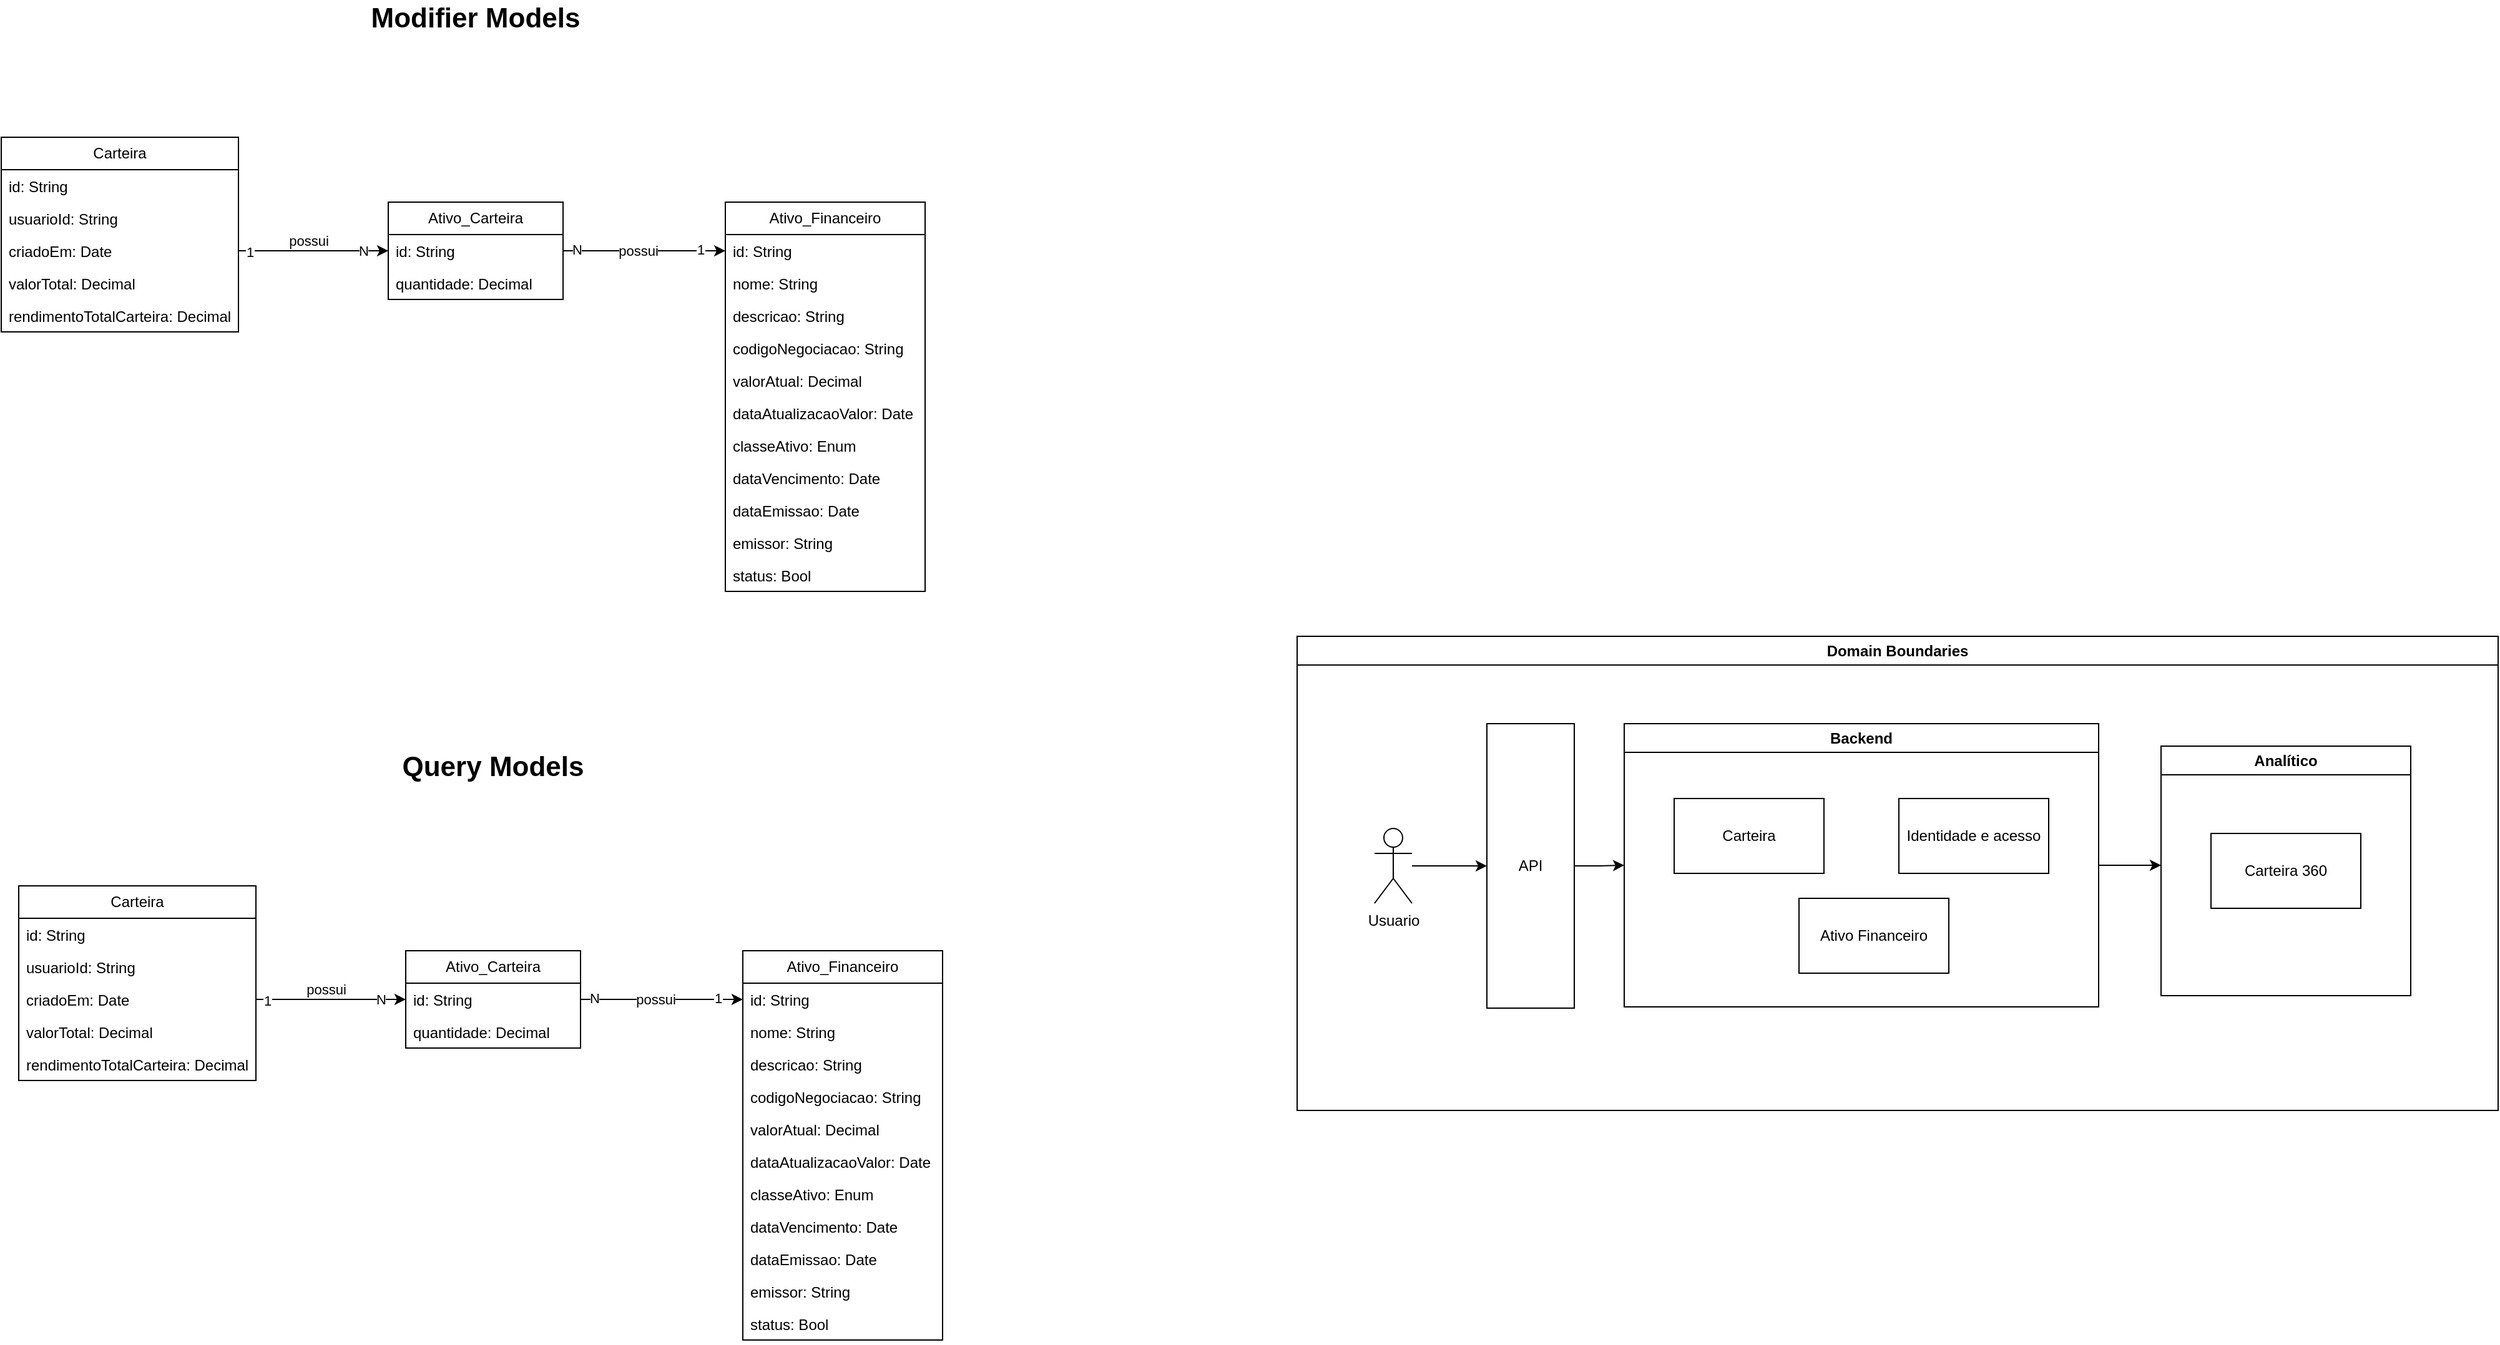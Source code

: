 <mxfile version="21.6.8" type="device">
  <diagram id="C5RBs43oDa-KdzZeNtuy" name="Page-1">
    <mxGraphModel dx="1056" dy="1093" grid="1" gridSize="10" guides="1" tooltips="1" connect="1" arrows="1" fold="1" page="1" pageScale="1" pageWidth="2336" pageHeight="1654" math="0" shadow="0">
      <root>
        <mxCell id="WIyWlLk6GJQsqaUBKTNV-0" />
        <mxCell id="WIyWlLk6GJQsqaUBKTNV-1" parent="WIyWlLk6GJQsqaUBKTNV-0" />
        <mxCell id="2Ew-MWj1y7FugLLGjMzD-11" value="Carteira" style="swimlane;fontStyle=0;childLayout=stackLayout;horizontal=1;startSize=26;fillColor=none;horizontalStack=0;resizeParent=1;resizeParentMax=0;resizeLast=0;collapsible=1;marginBottom=0;whiteSpace=wrap;html=1;" parent="WIyWlLk6GJQsqaUBKTNV-1" vertex="1">
          <mxGeometry x="30" y="150" width="190" height="156" as="geometry" />
        </mxCell>
        <mxCell id="2Ew-MWj1y7FugLLGjMzD-12" value="id: String" style="text;strokeColor=none;fillColor=none;align=left;verticalAlign=top;spacingLeft=4;spacingRight=4;overflow=hidden;rotatable=0;points=[[0,0.5],[1,0.5]];portConstraint=eastwest;whiteSpace=wrap;html=1;" parent="2Ew-MWj1y7FugLLGjMzD-11" vertex="1">
          <mxGeometry y="26" width="190" height="26" as="geometry" />
        </mxCell>
        <mxCell id="2Ew-MWj1y7FugLLGjMzD-27" value="usuarioId: String" style="text;strokeColor=none;fillColor=none;align=left;verticalAlign=top;spacingLeft=4;spacingRight=4;overflow=hidden;rotatable=0;points=[[0,0.5],[1,0.5]];portConstraint=eastwest;whiteSpace=wrap;html=1;" parent="2Ew-MWj1y7FugLLGjMzD-11" vertex="1">
          <mxGeometry y="52" width="190" height="26" as="geometry" />
        </mxCell>
        <mxCell id="2Ew-MWj1y7FugLLGjMzD-13" value="criadoEm: Date" style="text;strokeColor=none;fillColor=none;align=left;verticalAlign=top;spacingLeft=4;spacingRight=4;overflow=hidden;rotatable=0;points=[[0,0.5],[1,0.5]];portConstraint=eastwest;whiteSpace=wrap;html=1;" parent="2Ew-MWj1y7FugLLGjMzD-11" vertex="1">
          <mxGeometry y="78" width="190" height="26" as="geometry" />
        </mxCell>
        <mxCell id="2Ew-MWj1y7FugLLGjMzD-14" value="valorTotal: Decimal" style="text;strokeColor=none;fillColor=none;align=left;verticalAlign=top;spacingLeft=4;spacingRight=4;overflow=hidden;rotatable=0;points=[[0,0.5],[1,0.5]];portConstraint=eastwest;whiteSpace=wrap;html=1;" parent="2Ew-MWj1y7FugLLGjMzD-11" vertex="1">
          <mxGeometry y="104" width="190" height="26" as="geometry" />
        </mxCell>
        <mxCell id="2Ew-MWj1y7FugLLGjMzD-15" value="rendimentoTotalCarteira: Decimal" style="text;strokeColor=none;fillColor=none;align=left;verticalAlign=top;spacingLeft=4;spacingRight=4;overflow=hidden;rotatable=0;points=[[0,0.5],[1,0.5]];portConstraint=eastwest;whiteSpace=wrap;html=1;" parent="2Ew-MWj1y7FugLLGjMzD-11" vertex="1">
          <mxGeometry y="130" width="190" height="26" as="geometry" />
        </mxCell>
        <mxCell id="2Ew-MWj1y7FugLLGjMzD-17" value="Ativo_Carteira" style="swimlane;fontStyle=0;childLayout=stackLayout;horizontal=1;startSize=26;fillColor=none;horizontalStack=0;resizeParent=1;resizeParentMax=0;resizeLast=0;collapsible=1;marginBottom=0;whiteSpace=wrap;html=1;" parent="WIyWlLk6GJQsqaUBKTNV-1" vertex="1">
          <mxGeometry x="340" y="202" width="140" height="78" as="geometry" />
        </mxCell>
        <mxCell id="2Ew-MWj1y7FugLLGjMzD-18" value="id: String" style="text;strokeColor=none;fillColor=none;align=left;verticalAlign=top;spacingLeft=4;spacingRight=4;overflow=hidden;rotatable=0;points=[[0,0.5],[1,0.5]];portConstraint=eastwest;whiteSpace=wrap;html=1;" parent="2Ew-MWj1y7FugLLGjMzD-17" vertex="1">
          <mxGeometry y="26" width="140" height="26" as="geometry" />
        </mxCell>
        <mxCell id="2Ew-MWj1y7FugLLGjMzD-19" value="quantidade: Decimal" style="text;strokeColor=none;fillColor=none;align=left;verticalAlign=top;spacingLeft=4;spacingRight=4;overflow=hidden;rotatable=0;points=[[0,0.5],[1,0.5]];portConstraint=eastwest;whiteSpace=wrap;html=1;" parent="2Ew-MWj1y7FugLLGjMzD-17" vertex="1">
          <mxGeometry y="52" width="140" height="26" as="geometry" />
        </mxCell>
        <mxCell id="2Ew-MWj1y7FugLLGjMzD-22" value="Ativo_Financeiro" style="swimlane;fontStyle=0;childLayout=stackLayout;horizontal=1;startSize=26;fillColor=none;horizontalStack=0;resizeParent=1;resizeParentMax=0;resizeLast=0;collapsible=1;marginBottom=0;whiteSpace=wrap;html=1;" parent="WIyWlLk6GJQsqaUBKTNV-1" vertex="1">
          <mxGeometry x="610" y="202" width="160" height="312" as="geometry" />
        </mxCell>
        <mxCell id="2Ew-MWj1y7FugLLGjMzD-23" value="id: String" style="text;strokeColor=none;fillColor=none;align=left;verticalAlign=top;spacingLeft=4;spacingRight=4;overflow=hidden;rotatable=0;points=[[0,0.5],[1,0.5]];portConstraint=eastwest;whiteSpace=wrap;html=1;" parent="2Ew-MWj1y7FugLLGjMzD-22" vertex="1">
          <mxGeometry y="26" width="160" height="26" as="geometry" />
        </mxCell>
        <mxCell id="2Ew-MWj1y7FugLLGjMzD-24" value="nome: String" style="text;strokeColor=none;fillColor=none;align=left;verticalAlign=top;spacingLeft=4;spacingRight=4;overflow=hidden;rotatable=0;points=[[0,0.5],[1,0.5]];portConstraint=eastwest;whiteSpace=wrap;html=1;" parent="2Ew-MWj1y7FugLLGjMzD-22" vertex="1">
          <mxGeometry y="52" width="160" height="26" as="geometry" />
        </mxCell>
        <mxCell id="2Ew-MWj1y7FugLLGjMzD-25" value="descricao: String" style="text;strokeColor=none;fillColor=none;align=left;verticalAlign=top;spacingLeft=4;spacingRight=4;overflow=hidden;rotatable=0;points=[[0,0.5],[1,0.5]];portConstraint=eastwest;whiteSpace=wrap;html=1;" parent="2Ew-MWj1y7FugLLGjMzD-22" vertex="1">
          <mxGeometry y="78" width="160" height="26" as="geometry" />
        </mxCell>
        <mxCell id="2Ew-MWj1y7FugLLGjMzD-26" value="codigoNegociacao: String" style="text;strokeColor=none;fillColor=none;align=left;verticalAlign=top;spacingLeft=4;spacingRight=4;overflow=hidden;rotatable=0;points=[[0,0.5],[1,0.5]];portConstraint=eastwest;whiteSpace=wrap;html=1;" parent="2Ew-MWj1y7FugLLGjMzD-22" vertex="1">
          <mxGeometry y="104" width="160" height="26" as="geometry" />
        </mxCell>
        <mxCell id="2Ew-MWj1y7FugLLGjMzD-28" value="valorAtual: Decimal" style="text;strokeColor=none;fillColor=none;align=left;verticalAlign=top;spacingLeft=4;spacingRight=4;overflow=hidden;rotatable=0;points=[[0,0.5],[1,0.5]];portConstraint=eastwest;whiteSpace=wrap;html=1;" parent="2Ew-MWj1y7FugLLGjMzD-22" vertex="1">
          <mxGeometry y="130" width="160" height="26" as="geometry" />
        </mxCell>
        <mxCell id="2Ew-MWj1y7FugLLGjMzD-29" value="dataAtualizacaoValor: Date" style="text;strokeColor=none;fillColor=none;align=left;verticalAlign=top;spacingLeft=4;spacingRight=4;overflow=hidden;rotatable=0;points=[[0,0.5],[1,0.5]];portConstraint=eastwest;whiteSpace=wrap;html=1;" parent="2Ew-MWj1y7FugLLGjMzD-22" vertex="1">
          <mxGeometry y="156" width="160" height="26" as="geometry" />
        </mxCell>
        <mxCell id="2Ew-MWj1y7FugLLGjMzD-30" value="classeAtivo: Enum" style="text;strokeColor=none;fillColor=none;align=left;verticalAlign=top;spacingLeft=4;spacingRight=4;overflow=hidden;rotatable=0;points=[[0,0.5],[1,0.5]];portConstraint=eastwest;whiteSpace=wrap;html=1;" parent="2Ew-MWj1y7FugLLGjMzD-22" vertex="1">
          <mxGeometry y="182" width="160" height="26" as="geometry" />
        </mxCell>
        <mxCell id="2Ew-MWj1y7FugLLGjMzD-31" value="dataVencimento: Date" style="text;strokeColor=none;fillColor=none;align=left;verticalAlign=top;spacingLeft=4;spacingRight=4;overflow=hidden;rotatable=0;points=[[0,0.5],[1,0.5]];portConstraint=eastwest;whiteSpace=wrap;html=1;" parent="2Ew-MWj1y7FugLLGjMzD-22" vertex="1">
          <mxGeometry y="208" width="160" height="26" as="geometry" />
        </mxCell>
        <mxCell id="2Ew-MWj1y7FugLLGjMzD-32" value="dataEmissao: Date" style="text;strokeColor=none;fillColor=none;align=left;verticalAlign=top;spacingLeft=4;spacingRight=4;overflow=hidden;rotatable=0;points=[[0,0.5],[1,0.5]];portConstraint=eastwest;whiteSpace=wrap;html=1;" parent="2Ew-MWj1y7FugLLGjMzD-22" vertex="1">
          <mxGeometry y="234" width="160" height="26" as="geometry" />
        </mxCell>
        <mxCell id="2Ew-MWj1y7FugLLGjMzD-33" value="emissor: String" style="text;strokeColor=none;fillColor=none;align=left;verticalAlign=top;spacingLeft=4;spacingRight=4;overflow=hidden;rotatable=0;points=[[0,0.5],[1,0.5]];portConstraint=eastwest;whiteSpace=wrap;html=1;" parent="2Ew-MWj1y7FugLLGjMzD-22" vertex="1">
          <mxGeometry y="260" width="160" height="26" as="geometry" />
        </mxCell>
        <mxCell id="2Ew-MWj1y7FugLLGjMzD-34" value="status: Bool" style="text;strokeColor=none;fillColor=none;align=left;verticalAlign=top;spacingLeft=4;spacingRight=4;overflow=hidden;rotatable=0;points=[[0,0.5],[1,0.5]];portConstraint=eastwest;whiteSpace=wrap;html=1;" parent="2Ew-MWj1y7FugLLGjMzD-22" vertex="1">
          <mxGeometry y="286" width="160" height="26" as="geometry" />
        </mxCell>
        <mxCell id="2Ew-MWj1y7FugLLGjMzD-35" style="edgeStyle=orthogonalEdgeStyle;rounded=0;orthogonalLoop=1;jettySize=auto;html=1;entryX=0;entryY=0.5;entryDx=0;entryDy=0;" parent="WIyWlLk6GJQsqaUBKTNV-1" source="2Ew-MWj1y7FugLLGjMzD-13" target="2Ew-MWj1y7FugLLGjMzD-18" edge="1">
          <mxGeometry relative="1" as="geometry" />
        </mxCell>
        <mxCell id="2Ew-MWj1y7FugLLGjMzD-37" value="possui" style="edgeLabel;html=1;align=center;verticalAlign=middle;resizable=0;points=[];" parent="2Ew-MWj1y7FugLLGjMzD-35" vertex="1" connectable="0">
          <mxGeometry x="-0.072" y="1" relative="1" as="geometry">
            <mxPoint y="-7" as="offset" />
          </mxGeometry>
        </mxCell>
        <mxCell id="2Ew-MWj1y7FugLLGjMzD-38" value="1" style="edgeLabel;html=1;align=center;verticalAlign=middle;resizable=0;points=[];" parent="2Ew-MWj1y7FugLLGjMzD-35" vertex="1" connectable="0">
          <mxGeometry x="-0.848" y="-1" relative="1" as="geometry">
            <mxPoint as="offset" />
          </mxGeometry>
        </mxCell>
        <mxCell id="2Ew-MWj1y7FugLLGjMzD-39" value="N" style="edgeLabel;html=1;align=center;verticalAlign=middle;resizable=0;points=[];" parent="2Ew-MWj1y7FugLLGjMzD-35" vertex="1" connectable="0">
          <mxGeometry x="0.657" relative="1" as="geometry">
            <mxPoint as="offset" />
          </mxGeometry>
        </mxCell>
        <mxCell id="2Ew-MWj1y7FugLLGjMzD-36" style="edgeStyle=orthogonalEdgeStyle;rounded=0;orthogonalLoop=1;jettySize=auto;html=1;entryX=0;entryY=0.5;entryDx=0;entryDy=0;" parent="WIyWlLk6GJQsqaUBKTNV-1" source="2Ew-MWj1y7FugLLGjMzD-18" target="2Ew-MWj1y7FugLLGjMzD-23" edge="1">
          <mxGeometry relative="1" as="geometry" />
        </mxCell>
        <mxCell id="2Ew-MWj1y7FugLLGjMzD-41" value="possui" style="edgeLabel;html=1;align=center;verticalAlign=middle;resizable=0;points=[];" parent="2Ew-MWj1y7FugLLGjMzD-36" vertex="1" connectable="0">
          <mxGeometry x="-0.218" y="-1" relative="1" as="geometry">
            <mxPoint x="9" y="-1" as="offset" />
          </mxGeometry>
        </mxCell>
        <mxCell id="2Ew-MWj1y7FugLLGjMzD-42" value="N" style="edgeLabel;html=1;align=center;verticalAlign=middle;resizable=0;points=[];" parent="2Ew-MWj1y7FugLLGjMzD-36" vertex="1" connectable="0">
          <mxGeometry x="-0.833" y="1" relative="1" as="geometry">
            <mxPoint as="offset" />
          </mxGeometry>
        </mxCell>
        <mxCell id="2Ew-MWj1y7FugLLGjMzD-43" value="1" style="edgeLabel;html=1;align=center;verticalAlign=middle;resizable=0;points=[];" parent="2Ew-MWj1y7FugLLGjMzD-36" vertex="1" connectable="0">
          <mxGeometry x="0.688" y="1" relative="1" as="geometry">
            <mxPoint as="offset" />
          </mxGeometry>
        </mxCell>
        <mxCell id="zOIyNXU-Rbs5W1BcriLb-0" value="&lt;b&gt;&lt;font style=&quot;font-size: 22px;&quot;&gt;Modifier Models&lt;/font&gt;&lt;/b&gt;" style="text;html=1;strokeColor=none;fillColor=none;align=center;verticalAlign=middle;whiteSpace=wrap;rounded=0;" parent="WIyWlLk6GJQsqaUBKTNV-1" vertex="1">
          <mxGeometry x="320" y="40" width="180" height="30" as="geometry" />
        </mxCell>
        <mxCell id="zOIyNXU-Rbs5W1BcriLb-1" value="Carteira" style="swimlane;fontStyle=0;childLayout=stackLayout;horizontal=1;startSize=26;fillColor=none;horizontalStack=0;resizeParent=1;resizeParentMax=0;resizeLast=0;collapsible=1;marginBottom=0;whiteSpace=wrap;html=1;" parent="WIyWlLk6GJQsqaUBKTNV-1" vertex="1">
          <mxGeometry x="44" y="750" width="190" height="156" as="geometry" />
        </mxCell>
        <mxCell id="zOIyNXU-Rbs5W1BcriLb-2" value="id: String" style="text;strokeColor=none;fillColor=none;align=left;verticalAlign=top;spacingLeft=4;spacingRight=4;overflow=hidden;rotatable=0;points=[[0,0.5],[1,0.5]];portConstraint=eastwest;whiteSpace=wrap;html=1;" parent="zOIyNXU-Rbs5W1BcriLb-1" vertex="1">
          <mxGeometry y="26" width="190" height="26" as="geometry" />
        </mxCell>
        <mxCell id="zOIyNXU-Rbs5W1BcriLb-3" value="usuarioId: String" style="text;strokeColor=none;fillColor=none;align=left;verticalAlign=top;spacingLeft=4;spacingRight=4;overflow=hidden;rotatable=0;points=[[0,0.5],[1,0.5]];portConstraint=eastwest;whiteSpace=wrap;html=1;" parent="zOIyNXU-Rbs5W1BcriLb-1" vertex="1">
          <mxGeometry y="52" width="190" height="26" as="geometry" />
        </mxCell>
        <mxCell id="zOIyNXU-Rbs5W1BcriLb-4" value="criadoEm: Date" style="text;strokeColor=none;fillColor=none;align=left;verticalAlign=top;spacingLeft=4;spacingRight=4;overflow=hidden;rotatable=0;points=[[0,0.5],[1,0.5]];portConstraint=eastwest;whiteSpace=wrap;html=1;" parent="zOIyNXU-Rbs5W1BcriLb-1" vertex="1">
          <mxGeometry y="78" width="190" height="26" as="geometry" />
        </mxCell>
        <mxCell id="zOIyNXU-Rbs5W1BcriLb-5" value="valorTotal: Decimal" style="text;strokeColor=none;fillColor=none;align=left;verticalAlign=top;spacingLeft=4;spacingRight=4;overflow=hidden;rotatable=0;points=[[0,0.5],[1,0.5]];portConstraint=eastwest;whiteSpace=wrap;html=1;" parent="zOIyNXU-Rbs5W1BcriLb-1" vertex="1">
          <mxGeometry y="104" width="190" height="26" as="geometry" />
        </mxCell>
        <mxCell id="zOIyNXU-Rbs5W1BcriLb-6" value="rendimentoTotalCarteira: Decimal" style="text;strokeColor=none;fillColor=none;align=left;verticalAlign=top;spacingLeft=4;spacingRight=4;overflow=hidden;rotatable=0;points=[[0,0.5],[1,0.5]];portConstraint=eastwest;whiteSpace=wrap;html=1;" parent="zOIyNXU-Rbs5W1BcriLb-1" vertex="1">
          <mxGeometry y="130" width="190" height="26" as="geometry" />
        </mxCell>
        <mxCell id="zOIyNXU-Rbs5W1BcriLb-7" value="Ativo_Carteira" style="swimlane;fontStyle=0;childLayout=stackLayout;horizontal=1;startSize=26;fillColor=none;horizontalStack=0;resizeParent=1;resizeParentMax=0;resizeLast=0;collapsible=1;marginBottom=0;whiteSpace=wrap;html=1;" parent="WIyWlLk6GJQsqaUBKTNV-1" vertex="1">
          <mxGeometry x="354" y="802" width="140" height="78" as="geometry" />
        </mxCell>
        <mxCell id="zOIyNXU-Rbs5W1BcriLb-8" value="id: String" style="text;strokeColor=none;fillColor=none;align=left;verticalAlign=top;spacingLeft=4;spacingRight=4;overflow=hidden;rotatable=0;points=[[0,0.5],[1,0.5]];portConstraint=eastwest;whiteSpace=wrap;html=1;" parent="zOIyNXU-Rbs5W1BcriLb-7" vertex="1">
          <mxGeometry y="26" width="140" height="26" as="geometry" />
        </mxCell>
        <mxCell id="zOIyNXU-Rbs5W1BcriLb-9" value="quantidade: Decimal" style="text;strokeColor=none;fillColor=none;align=left;verticalAlign=top;spacingLeft=4;spacingRight=4;overflow=hidden;rotatable=0;points=[[0,0.5],[1,0.5]];portConstraint=eastwest;whiteSpace=wrap;html=1;" parent="zOIyNXU-Rbs5W1BcriLb-7" vertex="1">
          <mxGeometry y="52" width="140" height="26" as="geometry" />
        </mxCell>
        <mxCell id="zOIyNXU-Rbs5W1BcriLb-10" value="Ativo_Financeiro" style="swimlane;fontStyle=0;childLayout=stackLayout;horizontal=1;startSize=26;fillColor=none;horizontalStack=0;resizeParent=1;resizeParentMax=0;resizeLast=0;collapsible=1;marginBottom=0;whiteSpace=wrap;html=1;" parent="WIyWlLk6GJQsqaUBKTNV-1" vertex="1">
          <mxGeometry x="624" y="802" width="160" height="312" as="geometry" />
        </mxCell>
        <mxCell id="zOIyNXU-Rbs5W1BcriLb-11" value="id: String" style="text;strokeColor=none;fillColor=none;align=left;verticalAlign=top;spacingLeft=4;spacingRight=4;overflow=hidden;rotatable=0;points=[[0,0.5],[1,0.5]];portConstraint=eastwest;whiteSpace=wrap;html=1;" parent="zOIyNXU-Rbs5W1BcriLb-10" vertex="1">
          <mxGeometry y="26" width="160" height="26" as="geometry" />
        </mxCell>
        <mxCell id="zOIyNXU-Rbs5W1BcriLb-12" value="nome: String" style="text;strokeColor=none;fillColor=none;align=left;verticalAlign=top;spacingLeft=4;spacingRight=4;overflow=hidden;rotatable=0;points=[[0,0.5],[1,0.5]];portConstraint=eastwest;whiteSpace=wrap;html=1;" parent="zOIyNXU-Rbs5W1BcriLb-10" vertex="1">
          <mxGeometry y="52" width="160" height="26" as="geometry" />
        </mxCell>
        <mxCell id="zOIyNXU-Rbs5W1BcriLb-13" value="descricao: String" style="text;strokeColor=none;fillColor=none;align=left;verticalAlign=top;spacingLeft=4;spacingRight=4;overflow=hidden;rotatable=0;points=[[0,0.5],[1,0.5]];portConstraint=eastwest;whiteSpace=wrap;html=1;" parent="zOIyNXU-Rbs5W1BcriLb-10" vertex="1">
          <mxGeometry y="78" width="160" height="26" as="geometry" />
        </mxCell>
        <mxCell id="zOIyNXU-Rbs5W1BcriLb-14" value="codigoNegociacao: String" style="text;strokeColor=none;fillColor=none;align=left;verticalAlign=top;spacingLeft=4;spacingRight=4;overflow=hidden;rotatable=0;points=[[0,0.5],[1,0.5]];portConstraint=eastwest;whiteSpace=wrap;html=1;" parent="zOIyNXU-Rbs5W1BcriLb-10" vertex="1">
          <mxGeometry y="104" width="160" height="26" as="geometry" />
        </mxCell>
        <mxCell id="zOIyNXU-Rbs5W1BcriLb-15" value="valorAtual: Decimal" style="text;strokeColor=none;fillColor=none;align=left;verticalAlign=top;spacingLeft=4;spacingRight=4;overflow=hidden;rotatable=0;points=[[0,0.5],[1,0.5]];portConstraint=eastwest;whiteSpace=wrap;html=1;" parent="zOIyNXU-Rbs5W1BcriLb-10" vertex="1">
          <mxGeometry y="130" width="160" height="26" as="geometry" />
        </mxCell>
        <mxCell id="zOIyNXU-Rbs5W1BcriLb-16" value="dataAtualizacaoValor: Date" style="text;strokeColor=none;fillColor=none;align=left;verticalAlign=top;spacingLeft=4;spacingRight=4;overflow=hidden;rotatable=0;points=[[0,0.5],[1,0.5]];portConstraint=eastwest;whiteSpace=wrap;html=1;" parent="zOIyNXU-Rbs5W1BcriLb-10" vertex="1">
          <mxGeometry y="156" width="160" height="26" as="geometry" />
        </mxCell>
        <mxCell id="zOIyNXU-Rbs5W1BcriLb-17" value="classeAtivo: Enum" style="text;strokeColor=none;fillColor=none;align=left;verticalAlign=top;spacingLeft=4;spacingRight=4;overflow=hidden;rotatable=0;points=[[0,0.5],[1,0.5]];portConstraint=eastwest;whiteSpace=wrap;html=1;" parent="zOIyNXU-Rbs5W1BcriLb-10" vertex="1">
          <mxGeometry y="182" width="160" height="26" as="geometry" />
        </mxCell>
        <mxCell id="zOIyNXU-Rbs5W1BcriLb-18" value="dataVencimento: Date" style="text;strokeColor=none;fillColor=none;align=left;verticalAlign=top;spacingLeft=4;spacingRight=4;overflow=hidden;rotatable=0;points=[[0,0.5],[1,0.5]];portConstraint=eastwest;whiteSpace=wrap;html=1;" parent="zOIyNXU-Rbs5W1BcriLb-10" vertex="1">
          <mxGeometry y="208" width="160" height="26" as="geometry" />
        </mxCell>
        <mxCell id="zOIyNXU-Rbs5W1BcriLb-19" value="dataEmissao: Date" style="text;strokeColor=none;fillColor=none;align=left;verticalAlign=top;spacingLeft=4;spacingRight=4;overflow=hidden;rotatable=0;points=[[0,0.5],[1,0.5]];portConstraint=eastwest;whiteSpace=wrap;html=1;" parent="zOIyNXU-Rbs5W1BcriLb-10" vertex="1">
          <mxGeometry y="234" width="160" height="26" as="geometry" />
        </mxCell>
        <mxCell id="zOIyNXU-Rbs5W1BcriLb-20" value="emissor: String" style="text;strokeColor=none;fillColor=none;align=left;verticalAlign=top;spacingLeft=4;spacingRight=4;overflow=hidden;rotatable=0;points=[[0,0.5],[1,0.5]];portConstraint=eastwest;whiteSpace=wrap;html=1;" parent="zOIyNXU-Rbs5W1BcriLb-10" vertex="1">
          <mxGeometry y="260" width="160" height="26" as="geometry" />
        </mxCell>
        <mxCell id="zOIyNXU-Rbs5W1BcriLb-21" value="status: Bool" style="text;strokeColor=none;fillColor=none;align=left;verticalAlign=top;spacingLeft=4;spacingRight=4;overflow=hidden;rotatable=0;points=[[0,0.5],[1,0.5]];portConstraint=eastwest;whiteSpace=wrap;html=1;" parent="zOIyNXU-Rbs5W1BcriLb-10" vertex="1">
          <mxGeometry y="286" width="160" height="26" as="geometry" />
        </mxCell>
        <mxCell id="zOIyNXU-Rbs5W1BcriLb-22" style="edgeStyle=orthogonalEdgeStyle;rounded=0;orthogonalLoop=1;jettySize=auto;html=1;entryX=0;entryY=0.5;entryDx=0;entryDy=0;" parent="WIyWlLk6GJQsqaUBKTNV-1" source="zOIyNXU-Rbs5W1BcriLb-4" target="zOIyNXU-Rbs5W1BcriLb-8" edge="1">
          <mxGeometry relative="1" as="geometry" />
        </mxCell>
        <mxCell id="zOIyNXU-Rbs5W1BcriLb-23" value="possui" style="edgeLabel;html=1;align=center;verticalAlign=middle;resizable=0;points=[];" parent="zOIyNXU-Rbs5W1BcriLb-22" vertex="1" connectable="0">
          <mxGeometry x="-0.072" y="1" relative="1" as="geometry">
            <mxPoint y="-7" as="offset" />
          </mxGeometry>
        </mxCell>
        <mxCell id="zOIyNXU-Rbs5W1BcriLb-24" value="1" style="edgeLabel;html=1;align=center;verticalAlign=middle;resizable=0;points=[];" parent="zOIyNXU-Rbs5W1BcriLb-22" vertex="1" connectable="0">
          <mxGeometry x="-0.848" y="-1" relative="1" as="geometry">
            <mxPoint as="offset" />
          </mxGeometry>
        </mxCell>
        <mxCell id="zOIyNXU-Rbs5W1BcriLb-25" value="N" style="edgeLabel;html=1;align=center;verticalAlign=middle;resizable=0;points=[];" parent="zOIyNXU-Rbs5W1BcriLb-22" vertex="1" connectable="0">
          <mxGeometry x="0.657" relative="1" as="geometry">
            <mxPoint as="offset" />
          </mxGeometry>
        </mxCell>
        <mxCell id="zOIyNXU-Rbs5W1BcriLb-26" style="edgeStyle=orthogonalEdgeStyle;rounded=0;orthogonalLoop=1;jettySize=auto;html=1;entryX=0;entryY=0.5;entryDx=0;entryDy=0;" parent="WIyWlLk6GJQsqaUBKTNV-1" source="zOIyNXU-Rbs5W1BcriLb-8" target="zOIyNXU-Rbs5W1BcriLb-11" edge="1">
          <mxGeometry relative="1" as="geometry" />
        </mxCell>
        <mxCell id="zOIyNXU-Rbs5W1BcriLb-27" value="possui" style="edgeLabel;html=1;align=center;verticalAlign=middle;resizable=0;points=[];" parent="zOIyNXU-Rbs5W1BcriLb-26" vertex="1" connectable="0">
          <mxGeometry x="-0.218" y="-1" relative="1" as="geometry">
            <mxPoint x="9" y="-1" as="offset" />
          </mxGeometry>
        </mxCell>
        <mxCell id="zOIyNXU-Rbs5W1BcriLb-28" value="N" style="edgeLabel;html=1;align=center;verticalAlign=middle;resizable=0;points=[];" parent="zOIyNXU-Rbs5W1BcriLb-26" vertex="1" connectable="0">
          <mxGeometry x="-0.833" y="1" relative="1" as="geometry">
            <mxPoint as="offset" />
          </mxGeometry>
        </mxCell>
        <mxCell id="zOIyNXU-Rbs5W1BcriLb-29" value="1" style="edgeLabel;html=1;align=center;verticalAlign=middle;resizable=0;points=[];" parent="zOIyNXU-Rbs5W1BcriLb-26" vertex="1" connectable="0">
          <mxGeometry x="0.688" y="1" relative="1" as="geometry">
            <mxPoint as="offset" />
          </mxGeometry>
        </mxCell>
        <mxCell id="zOIyNXU-Rbs5W1BcriLb-30" value="&lt;b&gt;&lt;font style=&quot;font-size: 22px;&quot;&gt;Query Models&lt;/font&gt;&lt;/b&gt;" style="text;html=1;strokeColor=none;fillColor=none;align=center;verticalAlign=middle;whiteSpace=wrap;rounded=0;" parent="WIyWlLk6GJQsqaUBKTNV-1" vertex="1">
          <mxGeometry x="334" y="640" width="180" height="30" as="geometry" />
        </mxCell>
        <mxCell id="cc17oR9Myle3obTvGWxg-10" style="edgeStyle=orthogonalEdgeStyle;rounded=0;orthogonalLoop=1;jettySize=auto;html=1;" edge="1" parent="WIyWlLk6GJQsqaUBKTNV-1" source="cc17oR9Myle3obTvGWxg-0">
          <mxGeometry relative="1" as="geometry">
            <mxPoint x="1760" y="733.5" as="targetPoint" />
          </mxGeometry>
        </mxCell>
        <mxCell id="cc17oR9Myle3obTvGWxg-0" value="Backend" style="swimlane;whiteSpace=wrap;html=1;" vertex="1" parent="WIyWlLk6GJQsqaUBKTNV-1">
          <mxGeometry x="1330" y="620" width="380" height="227" as="geometry" />
        </mxCell>
        <mxCell id="cc17oR9Myle3obTvGWxg-1" value="Carteira" style="rounded=0;whiteSpace=wrap;html=1;" vertex="1" parent="cc17oR9Myle3obTvGWxg-0">
          <mxGeometry x="40" y="60" width="120" height="60" as="geometry" />
        </mxCell>
        <mxCell id="cc17oR9Myle3obTvGWxg-2" value="Identidade e acesso" style="rounded=0;whiteSpace=wrap;html=1;" vertex="1" parent="cc17oR9Myle3obTvGWxg-0">
          <mxGeometry x="220" y="60" width="120" height="60" as="geometry" />
        </mxCell>
        <mxCell id="cc17oR9Myle3obTvGWxg-3" value="Ativo Financeiro" style="rounded=0;whiteSpace=wrap;html=1;" vertex="1" parent="cc17oR9Myle3obTvGWxg-0">
          <mxGeometry x="140" y="140" width="120" height="60" as="geometry" />
        </mxCell>
        <mxCell id="cc17oR9Myle3obTvGWxg-4" value="Analítico" style="swimlane;whiteSpace=wrap;html=1;" vertex="1" parent="WIyWlLk6GJQsqaUBKTNV-1">
          <mxGeometry x="1760" y="638" width="200" height="200" as="geometry" />
        </mxCell>
        <mxCell id="cc17oR9Myle3obTvGWxg-5" value="Carteira 360" style="rounded=0;whiteSpace=wrap;html=1;" vertex="1" parent="cc17oR9Myle3obTvGWxg-4">
          <mxGeometry x="40" y="70" width="120" height="60" as="geometry" />
        </mxCell>
        <mxCell id="cc17oR9Myle3obTvGWxg-13" style="edgeStyle=orthogonalEdgeStyle;rounded=0;orthogonalLoop=1;jettySize=auto;html=1;" edge="1" parent="WIyWlLk6GJQsqaUBKTNV-1" source="cc17oR9Myle3obTvGWxg-6" target="cc17oR9Myle3obTvGWxg-8">
          <mxGeometry relative="1" as="geometry" />
        </mxCell>
        <mxCell id="cc17oR9Myle3obTvGWxg-6" value="Usuario" style="shape=umlActor;verticalLabelPosition=bottom;verticalAlign=top;html=1;outlineConnect=0;" vertex="1" parent="WIyWlLk6GJQsqaUBKTNV-1">
          <mxGeometry x="1130" y="704" width="30" height="60" as="geometry" />
        </mxCell>
        <mxCell id="cc17oR9Myle3obTvGWxg-9" style="edgeStyle=orthogonalEdgeStyle;rounded=0;orthogonalLoop=1;jettySize=auto;html=1;entryX=0;entryY=0.5;entryDx=0;entryDy=0;" edge="1" parent="WIyWlLk6GJQsqaUBKTNV-1" source="cc17oR9Myle3obTvGWxg-8" target="cc17oR9Myle3obTvGWxg-0">
          <mxGeometry relative="1" as="geometry" />
        </mxCell>
        <mxCell id="cc17oR9Myle3obTvGWxg-8" value="API" style="rounded=0;whiteSpace=wrap;html=1;" vertex="1" parent="WIyWlLk6GJQsqaUBKTNV-1">
          <mxGeometry x="1220" y="620" width="70" height="228" as="geometry" />
        </mxCell>
        <mxCell id="cc17oR9Myle3obTvGWxg-14" value="Domain Boundaries" style="swimlane;whiteSpace=wrap;html=1;" vertex="1" parent="WIyWlLk6GJQsqaUBKTNV-1">
          <mxGeometry x="1068" y="550" width="962" height="380" as="geometry" />
        </mxCell>
      </root>
    </mxGraphModel>
  </diagram>
</mxfile>

